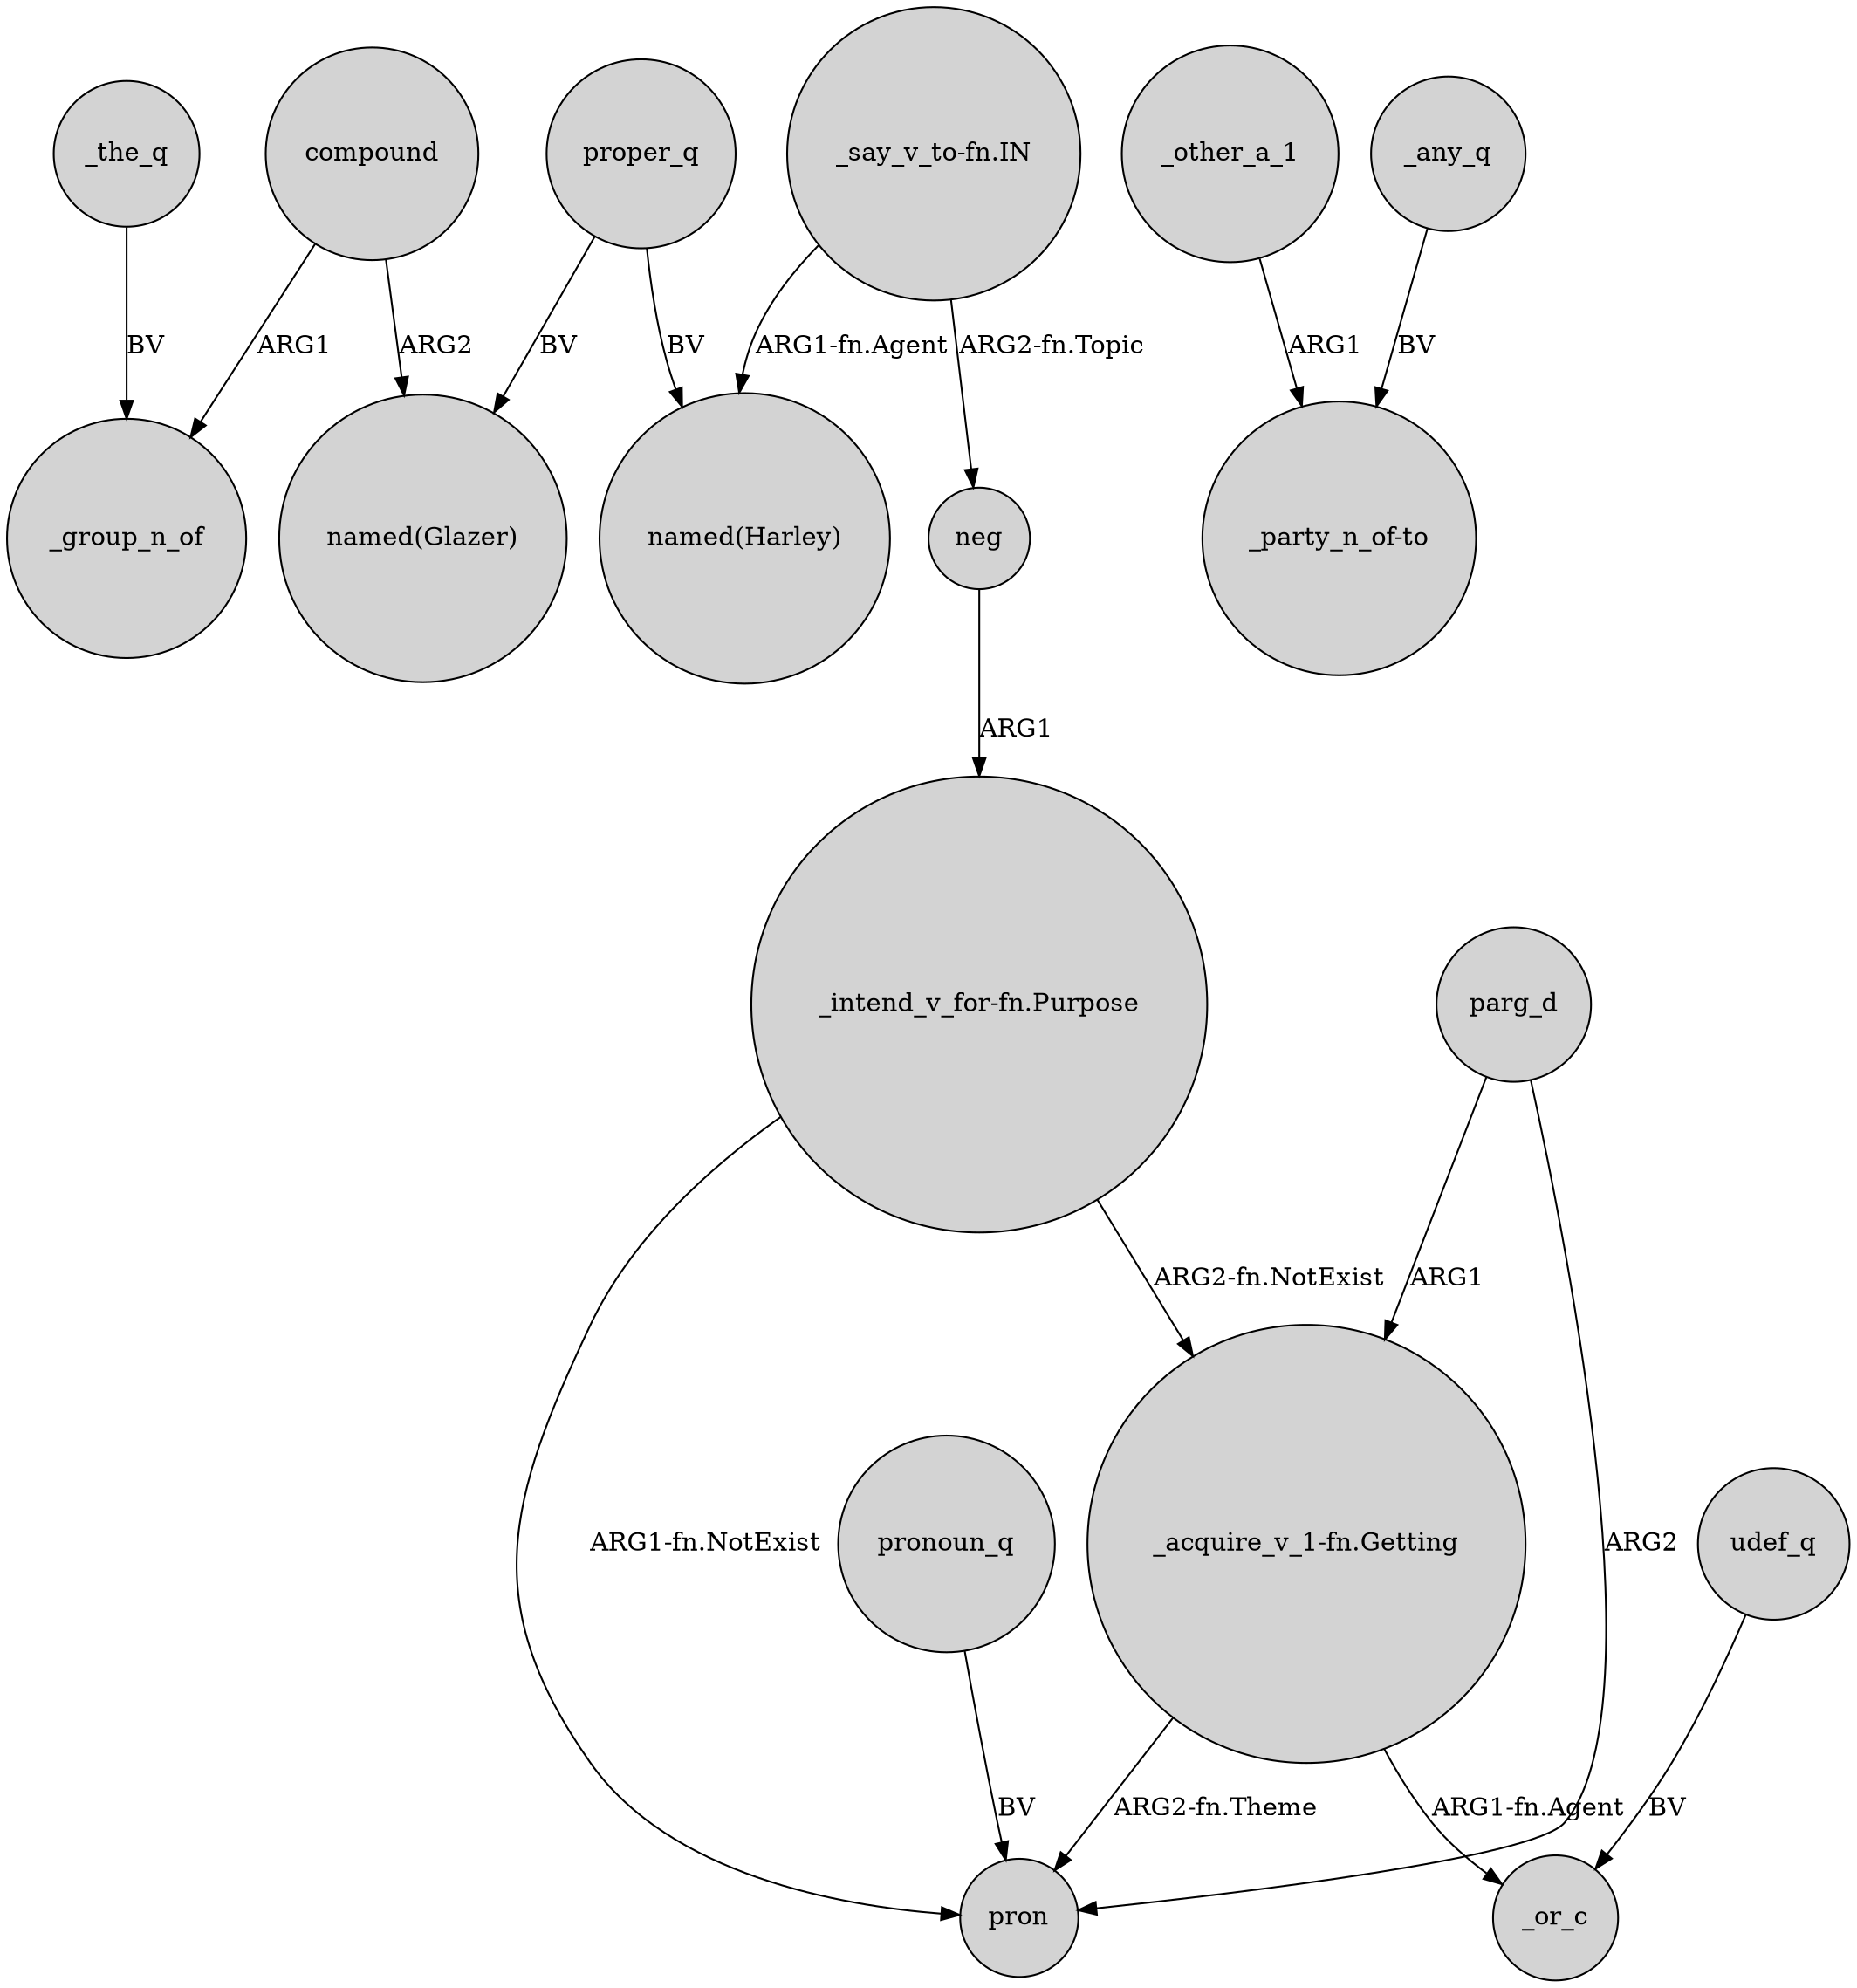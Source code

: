 digraph {
	node [shape=circle style=filled]
	proper_q -> "named(Glazer)" [label=BV]
	"_say_v_to-fn.IN" -> neg [label="ARG2-fn.Topic"]
	proper_q -> "named(Harley)" [label=BV]
	_other_a_1 -> "_party_n_of-to" [label=ARG1]
	compound -> "named(Glazer)" [label=ARG2]
	compound -> _group_n_of [label=ARG1]
	_the_q -> _group_n_of [label=BV]
	neg -> "_intend_v_for-fn.Purpose" [label=ARG1]
	"_acquire_v_1-fn.Getting" -> pron [label="ARG2-fn.Theme"]
	"_say_v_to-fn.IN" -> "named(Harley)" [label="ARG1-fn.Agent"]
	parg_d -> "_acquire_v_1-fn.Getting" [label=ARG1]
	udef_q -> _or_c [label=BV]
	_any_q -> "_party_n_of-to" [label=BV]
	"_intend_v_for-fn.Purpose" -> pron [label="ARG1-fn.NotExist"]
	"_acquire_v_1-fn.Getting" -> _or_c [label="ARG1-fn.Agent"]
	parg_d -> pron [label=ARG2]
	"_intend_v_for-fn.Purpose" -> "_acquire_v_1-fn.Getting" [label="ARG2-fn.NotExist"]
	pronoun_q -> pron [label=BV]
}
